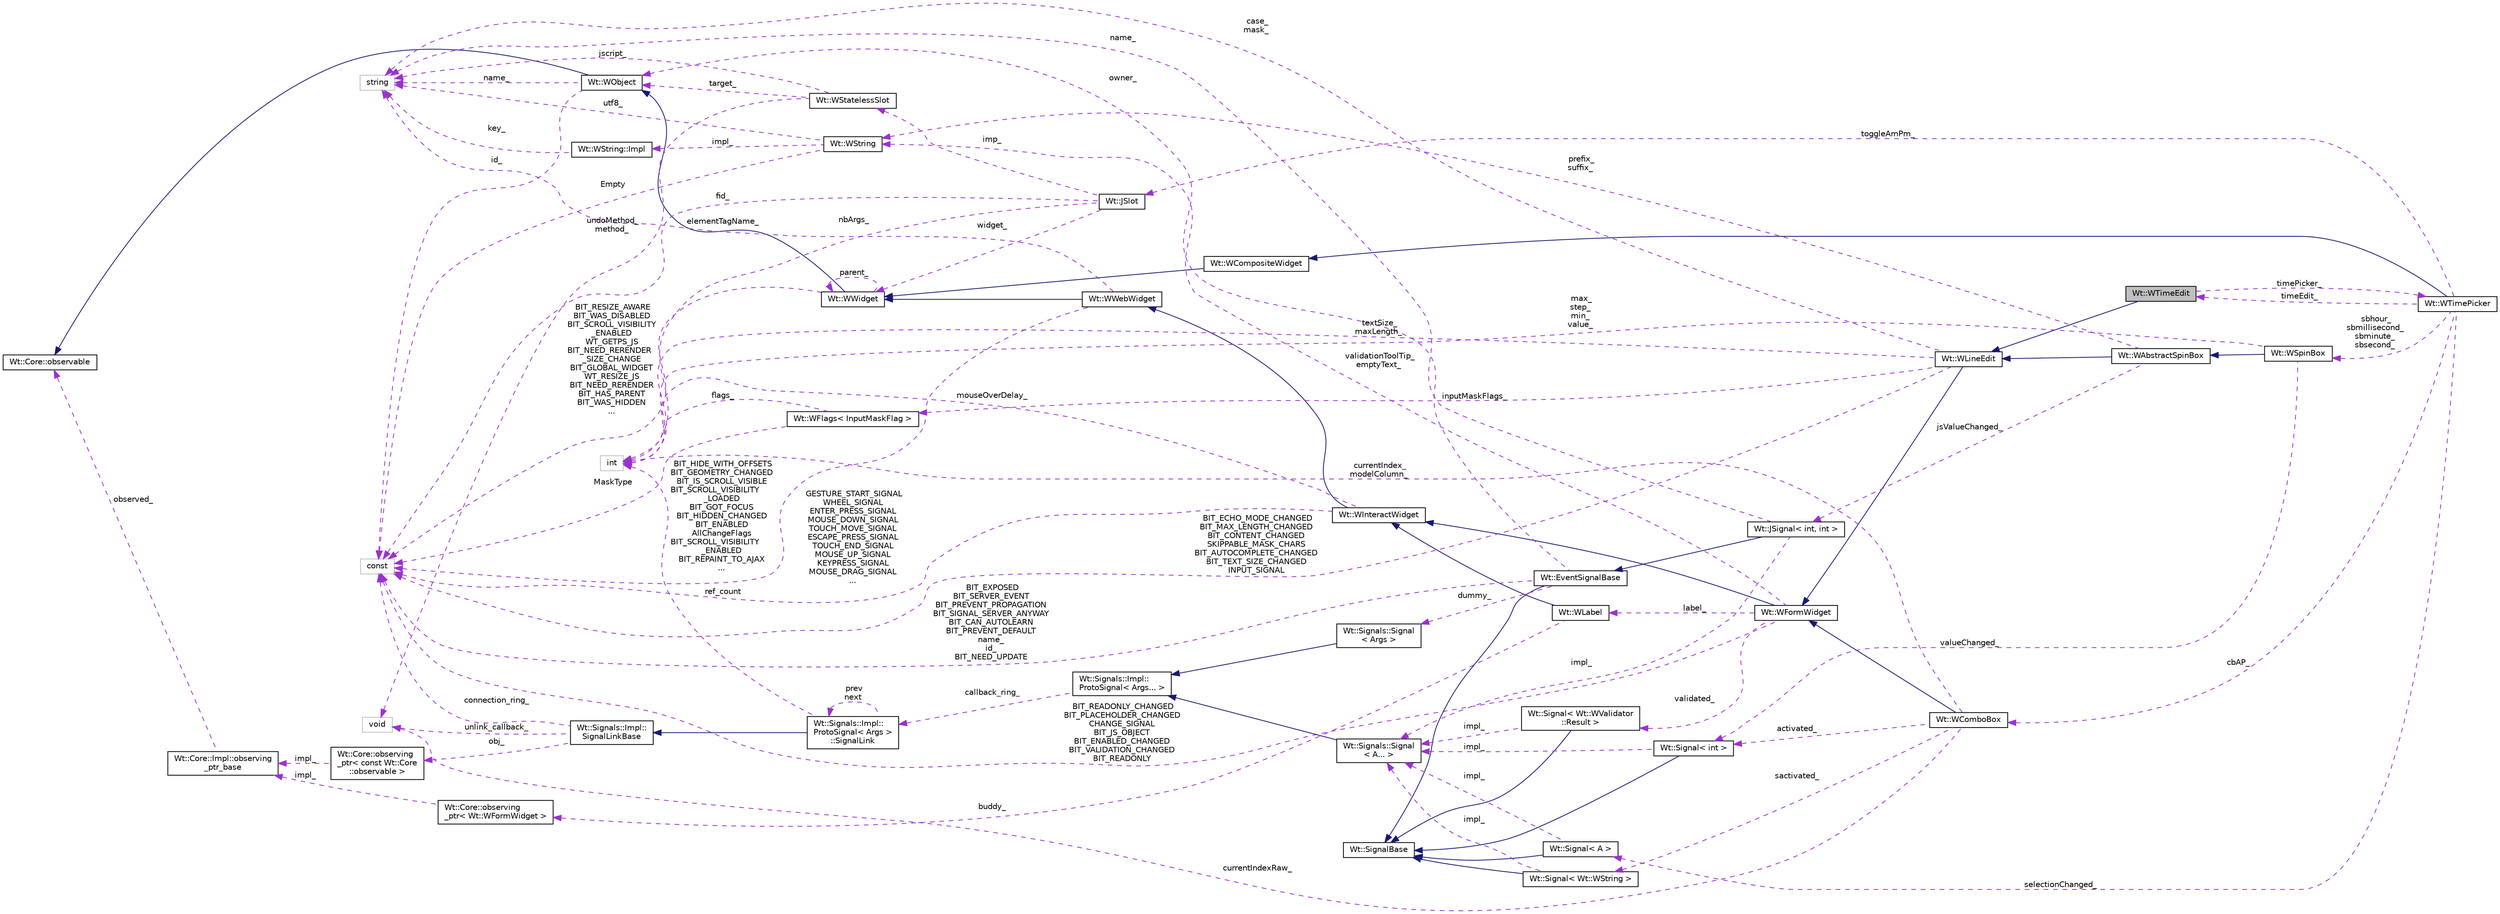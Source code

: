 digraph "Wt::WTimeEdit"
{
 // LATEX_PDF_SIZE
  edge [fontname="Helvetica",fontsize="10",labelfontname="Helvetica",labelfontsize="10"];
  node [fontname="Helvetica",fontsize="10",shape=record];
  rankdir="LR";
  Node1 [label="Wt::WTimeEdit",height=0.2,width=0.4,color="black", fillcolor="grey75", style="filled", fontcolor="black",tooltip="A Time field editor."];
  Node2 -> Node1 [dir="back",color="midnightblue",fontsize="10",style="solid",fontname="Helvetica"];
  Node2 [label="Wt::WLineEdit",height=0.2,width=0.4,color="black", fillcolor="white", style="filled",URL="$classWt_1_1WLineEdit.html",tooltip="A widget that provides a single line edit."];
  Node3 -> Node2 [dir="back",color="midnightblue",fontsize="10",style="solid",fontname="Helvetica"];
  Node3 [label="Wt::WFormWidget",height=0.2,width=0.4,color="black", fillcolor="white", style="filled",URL="$classWt_1_1WFormWidget.html",tooltip="An abstract widget that corresponds to an HTML form element."];
  Node4 -> Node3 [dir="back",color="midnightblue",fontsize="10",style="solid",fontname="Helvetica"];
  Node4 [label="Wt::WInteractWidget",height=0.2,width=0.4,color="black", fillcolor="white", style="filled",URL="$classWt_1_1WInteractWidget.html",tooltip="An abstract widget that can receive user-interface interaction."];
  Node5 -> Node4 [dir="back",color="midnightblue",fontsize="10",style="solid",fontname="Helvetica"];
  Node5 [label="Wt::WWebWidget",height=0.2,width=0.4,color="black", fillcolor="white", style="filled",URL="$classWt_1_1WWebWidget.html",tooltip="A base class for widgets with an HTML counterpart."];
  Node6 -> Node5 [dir="back",color="midnightblue",fontsize="10",style="solid",fontname="Helvetica"];
  Node6 [label="Wt::WWidget",height=0.2,width=0.4,color="black", fillcolor="white", style="filled",URL="$classWt_1_1WWidget.html",tooltip="The abstract base class for a user-interface component."];
  Node7 -> Node6 [dir="back",color="midnightblue",fontsize="10",style="solid",fontname="Helvetica"];
  Node7 [label="Wt::WObject",height=0.2,width=0.4,color="black", fillcolor="white", style="filled",URL="$classWt_1_1WObject.html",tooltip="A base class for objects that participate in the signal/slot system."];
  Node8 -> Node7 [dir="back",color="midnightblue",fontsize="10",style="solid",fontname="Helvetica"];
  Node8 [label="Wt::Core::observable",height=0.2,width=0.4,color="black", fillcolor="white", style="filled",URL="$classWt_1_1Core_1_1observable.html",tooltip="A base class for objects whose life-time can be tracked."];
  Node9 -> Node7 [dir="back",color="darkorchid3",fontsize="10",style="dashed",label=" name_" ,fontname="Helvetica"];
  Node9 [label="string",height=0.2,width=0.4,color="grey75", fillcolor="white", style="filled",tooltip=" "];
  Node10 -> Node7 [dir="back",color="darkorchid3",fontsize="10",style="dashed",label=" id_" ,fontname="Helvetica"];
  Node10 [label="const",height=0.2,width=0.4,color="grey75", fillcolor="white", style="filled",tooltip=" "];
  Node6 -> Node6 [dir="back",color="darkorchid3",fontsize="10",style="dashed",label=" parent_" ,fontname="Helvetica"];
  Node10 -> Node6 [dir="back",color="darkorchid3",fontsize="10",style="dashed",label=" BIT_RESIZE_AWARE\nBIT_WAS_DISABLED\nBIT_SCROLL_VISIBILITY\l_ENABLED\nWT_GETPS_JS\nBIT_NEED_RERENDER\l_SIZE_CHANGE\nBIT_GLOBAL_WIDGET\nWT_RESIZE_JS\nBIT_NEED_RERENDER\nBIT_HAS_PARENT\nBIT_WAS_HIDDEN\n..." ,fontname="Helvetica"];
  Node9 -> Node5 [dir="back",color="darkorchid3",fontsize="10",style="dashed",label=" elementTagName_" ,fontname="Helvetica"];
  Node10 -> Node5 [dir="back",color="darkorchid3",fontsize="10",style="dashed",label=" BIT_HIDE_WITH_OFFSETS\nBIT_GEOMETRY_CHANGED\nBIT_IS_SCROLL_VISIBLE\nBIT_SCROLL_VISIBILITY\l_LOADED\nBIT_GOT_FOCUS\nBIT_HIDDEN_CHANGED\nBIT_ENABLED\nAllChangeFlags\nBIT_SCROLL_VISIBILITY\l_ENABLED\nBIT_REPAINT_TO_AJAX\n..." ,fontname="Helvetica"];
  Node11 -> Node4 [dir="back",color="darkorchid3",fontsize="10",style="dashed",label=" mouseOverDelay_" ,fontname="Helvetica"];
  Node11 [label="int",height=0.2,width=0.4,color="grey75", fillcolor="white", style="filled",tooltip=" "];
  Node10 -> Node4 [dir="back",color="darkorchid3",fontsize="10",style="dashed",label=" GESTURE_START_SIGNAL\nWHEEL_SIGNAL\nENTER_PRESS_SIGNAL\nMOUSE_DOWN_SIGNAL\nTOUCH_MOVE_SIGNAL\nESCAPE_PRESS_SIGNAL\nTOUCH_END_SIGNAL\nMOUSE_UP_SIGNAL\nKEYPRESS_SIGNAL\nMOUSE_DRAG_SIGNAL\n..." ,fontname="Helvetica"];
  Node12 -> Node3 [dir="back",color="darkorchid3",fontsize="10",style="dashed",label=" validationToolTip_\nemptyText_" ,fontname="Helvetica"];
  Node12 [label="Wt::WString",height=0.2,width=0.4,color="black", fillcolor="white", style="filled",URL="$classWt_1_1WString.html",tooltip="A value class which describes a locale-aware unicode string."];
  Node13 -> Node12 [dir="back",color="darkorchid3",fontsize="10",style="dashed",label=" impl_" ,fontname="Helvetica"];
  Node13 [label="Wt::WString::Impl",height=0.2,width=0.4,color="black", fillcolor="white", style="filled",URL="$structWt_1_1WString_1_1Impl.html",tooltip=" "];
  Node9 -> Node13 [dir="back",color="darkorchid3",fontsize="10",style="dashed",label=" key_" ,fontname="Helvetica"];
  Node9 -> Node12 [dir="back",color="darkorchid3",fontsize="10",style="dashed",label=" utf8_" ,fontname="Helvetica"];
  Node10 -> Node12 [dir="back",color="darkorchid3",fontsize="10",style="dashed",label=" Empty" ,fontname="Helvetica"];
  Node14 -> Node3 [dir="back",color="darkorchid3",fontsize="10",style="dashed",label=" label_" ,fontname="Helvetica"];
  Node14 [label="Wt::WLabel",height=0.2,width=0.4,color="black", fillcolor="white", style="filled",URL="$classWt_1_1WLabel.html",tooltip="A label for a form field."];
  Node4 -> Node14 [dir="back",color="midnightblue",fontsize="10",style="solid",fontname="Helvetica"];
  Node15 -> Node14 [dir="back",color="darkorchid3",fontsize="10",style="dashed",label=" buddy_" ,fontname="Helvetica"];
  Node15 [label="Wt::Core::observing\l_ptr\< Wt::WFormWidget \>",height=0.2,width=0.4,color="black", fillcolor="white", style="filled",URL="$classWt_1_1Core_1_1observing__ptr.html",tooltip=" "];
  Node16 -> Node15 [dir="back",color="darkorchid3",fontsize="10",style="dashed",label=" impl_" ,fontname="Helvetica"];
  Node16 [label="Wt::Core::Impl::observing\l_ptr_base",height=0.2,width=0.4,color="black", fillcolor="white", style="filled",URL="$structWt_1_1Core_1_1Impl_1_1observing__ptr__base.html",tooltip=" "];
  Node8 -> Node16 [dir="back",color="darkorchid3",fontsize="10",style="dashed",label=" observed_" ,fontname="Helvetica"];
  Node17 -> Node3 [dir="back",color="darkorchid3",fontsize="10",style="dashed",label=" validated_" ,fontname="Helvetica"];
  Node17 [label="Wt::Signal\< Wt::WValidator\l::Result \>",height=0.2,width=0.4,color="black", fillcolor="white", style="filled",URL="$classWt_1_1Signal.html",tooltip=" "];
  Node18 -> Node17 [dir="back",color="midnightblue",fontsize="10",style="solid",fontname="Helvetica"];
  Node18 [label="Wt::SignalBase",height=0.2,width=0.4,color="black", fillcolor="white", style="filled",URL="$classWt_1_1SignalBase.html",tooltip="Abstract base class of a signal."];
  Node19 -> Node17 [dir="back",color="darkorchid3",fontsize="10",style="dashed",label=" impl_" ,fontname="Helvetica"];
  Node19 [label="Wt::Signals::Signal\l\< A... \>",height=0.2,width=0.4,color="black", fillcolor="white", style="filled",URL="$structWt_1_1Signals_1_1Signal.html",tooltip=" "];
  Node20 -> Node19 [dir="back",color="midnightblue",fontsize="10",style="solid",fontname="Helvetica"];
  Node20 [label="Wt::Signals::Impl::\lProtoSignal\< Args... \>",height=0.2,width=0.4,color="black", fillcolor="white", style="filled",URL="$classWt_1_1Signals_1_1Impl_1_1ProtoSignal.html",tooltip=" "];
  Node21 -> Node20 [dir="back",color="darkorchid3",fontsize="10",style="dashed",label=" callback_ring_" ,fontname="Helvetica"];
  Node21 [label="Wt::Signals::Impl::\lProtoSignal\< Args \>\l::SignalLink",height=0.2,width=0.4,color="black", fillcolor="white", style="filled",URL="$structWt_1_1Signals_1_1Impl_1_1ProtoSignal_1_1SignalLink.html",tooltip=" "];
  Node22 -> Node21 [dir="back",color="midnightblue",fontsize="10",style="solid",fontname="Helvetica"];
  Node22 [label="Wt::Signals::Impl::\lSignalLinkBase",height=0.2,width=0.4,color="black", fillcolor="white", style="filled",URL="$classWt_1_1Signals_1_1Impl_1_1SignalLinkBase.html",tooltip=" "];
  Node23 -> Node22 [dir="back",color="darkorchid3",fontsize="10",style="dashed",label=" unlink_callback_" ,fontname="Helvetica"];
  Node23 [label="void",height=0.2,width=0.4,color="grey75", fillcolor="white", style="filled",tooltip=" "];
  Node24 -> Node22 [dir="back",color="darkorchid3",fontsize="10",style="dashed",label=" obj_" ,fontname="Helvetica"];
  Node24 [label="Wt::Core::observing\l_ptr\< const Wt::Core\l::observable \>",height=0.2,width=0.4,color="black", fillcolor="white", style="filled",URL="$classWt_1_1Core_1_1observing__ptr.html",tooltip=" "];
  Node16 -> Node24 [dir="back",color="darkorchid3",fontsize="10",style="dashed",label=" impl_" ,fontname="Helvetica"];
  Node10 -> Node22 [dir="back",color="darkorchid3",fontsize="10",style="dashed",label=" connection_ring_" ,fontname="Helvetica"];
  Node11 -> Node21 [dir="back",color="darkorchid3",fontsize="10",style="dashed",label=" ref_count" ,fontname="Helvetica"];
  Node21 -> Node21 [dir="back",color="darkorchid3",fontsize="10",style="dashed",label=" prev\nnext" ,fontname="Helvetica"];
  Node10 -> Node3 [dir="back",color="darkorchid3",fontsize="10",style="dashed",label=" BIT_READONLY_CHANGED\nBIT_PLACEHOLDER_CHANGED\nCHANGE_SIGNAL\nBIT_JS_OBJECT\nBIT_ENABLED_CHANGED\nBIT_VALIDATION_CHANGED\nBIT_READONLY" ,fontname="Helvetica"];
  Node25 -> Node2 [dir="back",color="darkorchid3",fontsize="10",style="dashed",label=" inputMaskFlags_" ,fontname="Helvetica"];
  Node25 [label="Wt::WFlags\< InputMaskFlag \>",height=0.2,width=0.4,color="black", fillcolor="white", style="filled",URL="$classWt_1_1WFlags.html",tooltip=" "];
  Node11 -> Node25 [dir="back",color="darkorchid3",fontsize="10",style="dashed",label=" flags_" ,fontname="Helvetica"];
  Node10 -> Node25 [dir="back",color="darkorchid3",fontsize="10",style="dashed",label=" MaskType" ,fontname="Helvetica"];
  Node11 -> Node2 [dir="back",color="darkorchid3",fontsize="10",style="dashed",label=" textSize_\nmaxLength_" ,fontname="Helvetica"];
  Node9 -> Node2 [dir="back",color="darkorchid3",fontsize="10",style="dashed",label=" case_\nmask_" ,fontname="Helvetica"];
  Node10 -> Node2 [dir="back",color="darkorchid3",fontsize="10",style="dashed",label=" BIT_ECHO_MODE_CHANGED\nBIT_MAX_LENGTH_CHANGED\nBIT_CONTENT_CHANGED\nSKIPPABLE_MASK_CHARS\nBIT_AUTOCOMPLETE_CHANGED\nBIT_TEXT_SIZE_CHANGED\nINPUT_SIGNAL" ,fontname="Helvetica"];
  Node26 -> Node1 [dir="back",color="darkorchid3",fontsize="10",style="dashed",label=" timePicker_" ,fontname="Helvetica"];
  Node26 [label="Wt::WTimePicker",height=0.2,width=0.4,color="black", fillcolor="white", style="filled",URL="$classWt_1_1WTimePicker.html",tooltip=" "];
  Node27 -> Node26 [dir="back",color="midnightblue",fontsize="10",style="solid",fontname="Helvetica"];
  Node27 [label="Wt::WCompositeWidget",height=0.2,width=0.4,color="black", fillcolor="white", style="filled",URL="$classWt_1_1WCompositeWidget.html",tooltip="A widget that hides the implementation of composite widgets."];
  Node6 -> Node27 [dir="back",color="midnightblue",fontsize="10",style="solid",fontname="Helvetica"];
  Node28 -> Node26 [dir="back",color="darkorchid3",fontsize="10",style="dashed",label=" toggleAmPm_" ,fontname="Helvetica"];
  Node28 [label="Wt::JSlot",height=0.2,width=0.4,color="black", fillcolor="white", style="filled",URL="$classWt_1_1JSlot.html",tooltip="A slot that is only implemented in client side JavaScript code."];
  Node29 -> Node28 [dir="back",color="darkorchid3",fontsize="10",style="dashed",label=" imp_" ,fontname="Helvetica"];
  Node29 [label="Wt::WStatelessSlot",height=0.2,width=0.4,color="black", fillcolor="white", style="filled",URL="$classWt_1_1WStatelessSlot.html",tooltip=" "];
  Node7 -> Node29 [dir="back",color="darkorchid3",fontsize="10",style="dashed",label=" target_" ,fontname="Helvetica"];
  Node23 -> Node29 [dir="back",color="darkorchid3",fontsize="10",style="dashed",label=" undoMethod_\nmethod_" ,fontname="Helvetica"];
  Node9 -> Node29 [dir="back",color="darkorchid3",fontsize="10",style="dashed",label=" jscript_" ,fontname="Helvetica"];
  Node11 -> Node28 [dir="back",color="darkorchid3",fontsize="10",style="dashed",label=" nbArgs_" ,fontname="Helvetica"];
  Node6 -> Node28 [dir="back",color="darkorchid3",fontsize="10",style="dashed",label=" widget_" ,fontname="Helvetica"];
  Node10 -> Node28 [dir="back",color="darkorchid3",fontsize="10",style="dashed",label=" fid_" ,fontname="Helvetica"];
  Node30 -> Node26 [dir="back",color="darkorchid3",fontsize="10",style="dashed",label=" selectionChanged_" ,fontname="Helvetica"];
  Node30 [label="Wt::Signal\< A \>",height=0.2,width=0.4,color="black", fillcolor="white", style="filled",URL="$classWt_1_1Signal.html",tooltip="A signal that propagates events to listeners."];
  Node18 -> Node30 [dir="back",color="midnightblue",fontsize="10",style="solid",fontname="Helvetica"];
  Node19 -> Node30 [dir="back",color="darkorchid3",fontsize="10",style="dashed",label=" impl_" ,fontname="Helvetica"];
  Node31 -> Node26 [dir="back",color="darkorchid3",fontsize="10",style="dashed",label=" cbAP_" ,fontname="Helvetica"];
  Node31 [label="Wt::WComboBox",height=0.2,width=0.4,color="black", fillcolor="white", style="filled",URL="$classWt_1_1WComboBox.html",tooltip="A widget that provides a drop-down combo-box control."];
  Node3 -> Node31 [dir="back",color="midnightblue",fontsize="10",style="solid",fontname="Helvetica"];
  Node32 -> Node31 [dir="back",color="darkorchid3",fontsize="10",style="dashed",label=" sactivated_" ,fontname="Helvetica"];
  Node32 [label="Wt::Signal\< Wt::WString \>",height=0.2,width=0.4,color="black", fillcolor="white", style="filled",URL="$classWt_1_1Signal.html",tooltip=" "];
  Node18 -> Node32 [dir="back",color="midnightblue",fontsize="10",style="solid",fontname="Helvetica"];
  Node19 -> Node32 [dir="back",color="darkorchid3",fontsize="10",style="dashed",label=" impl_" ,fontname="Helvetica"];
  Node33 -> Node31 [dir="back",color="darkorchid3",fontsize="10",style="dashed",label=" activated_" ,fontname="Helvetica"];
  Node33 [label="Wt::Signal\< int \>",height=0.2,width=0.4,color="black", fillcolor="white", style="filled",URL="$classWt_1_1Signal.html",tooltip=" "];
  Node18 -> Node33 [dir="back",color="midnightblue",fontsize="10",style="solid",fontname="Helvetica"];
  Node19 -> Node33 [dir="back",color="darkorchid3",fontsize="10",style="dashed",label=" impl_" ,fontname="Helvetica"];
  Node23 -> Node31 [dir="back",color="darkorchid3",fontsize="10",style="dashed",label=" currentIndexRaw_" ,fontname="Helvetica"];
  Node11 -> Node31 [dir="back",color="darkorchid3",fontsize="10",style="dashed",label=" currentIndex_\nmodelColumn_" ,fontname="Helvetica"];
  Node34 -> Node26 [dir="back",color="darkorchid3",fontsize="10",style="dashed",label=" sbhour_\nsbmillisecond_\nsbminute_\nsbsecond_" ,fontname="Helvetica"];
  Node34 [label="Wt::WSpinBox",height=0.2,width=0.4,color="black", fillcolor="white", style="filled",URL="$classWt_1_1WSpinBox.html",tooltip="An input control for integer numbers."];
  Node35 -> Node34 [dir="back",color="midnightblue",fontsize="10",style="solid",fontname="Helvetica"];
  Node35 [label="Wt::WAbstractSpinBox",height=0.2,width=0.4,color="black", fillcolor="white", style="filled",URL="$classWt_1_1WAbstractSpinBox.html",tooltip="An abstract spin box."];
  Node2 -> Node35 [dir="back",color="midnightblue",fontsize="10",style="solid",fontname="Helvetica"];
  Node12 -> Node35 [dir="back",color="darkorchid3",fontsize="10",style="dashed",label=" prefix_\nsuffix_" ,fontname="Helvetica"];
  Node36 -> Node35 [dir="back",color="darkorchid3",fontsize="10",style="dashed",label=" jsValueChanged_" ,fontname="Helvetica"];
  Node36 [label="Wt::JSignal\< int, int \>",height=0.2,width=0.4,color="black", fillcolor="white", style="filled",URL="$classWt_1_1JSignal.html",tooltip=" "];
  Node37 -> Node36 [dir="back",color="midnightblue",fontsize="10",style="solid",fontname="Helvetica"];
  Node37 [label="Wt::EventSignalBase",height=0.2,width=0.4,color="black", fillcolor="white", style="filled",URL="$classWt_1_1EventSignalBase.html",tooltip="Abstract base class of an event signal."];
  Node18 -> Node37 [dir="back",color="midnightblue",fontsize="10",style="solid",fontname="Helvetica"];
  Node7 -> Node37 [dir="back",color="darkorchid3",fontsize="10",style="dashed",label=" owner_" ,fontname="Helvetica"];
  Node38 -> Node37 [dir="back",color="darkorchid3",fontsize="10",style="dashed",label=" dummy_" ,fontname="Helvetica"];
  Node38 [label="Wt::Signals::Signal\l\< Args \>",height=0.2,width=0.4,color="black", fillcolor="white", style="filled",URL="$structWt_1_1Signals_1_1Signal.html",tooltip=" "];
  Node20 -> Node38 [dir="back",color="midnightblue",fontsize="10",style="solid",fontname="Helvetica"];
  Node10 -> Node37 [dir="back",color="darkorchid3",fontsize="10",style="dashed",label=" BIT_EXPOSED\nBIT_SERVER_EVENT\nBIT_PREVENT_PROPAGATION\nBIT_SIGNAL_SERVER_ANYWAY\nBIT_CAN_AUTOLEARN\nBIT_PREVENT_DEFAULT\nname_\nid_\nBIT_NEED_UPDATE" ,fontname="Helvetica"];
  Node9 -> Node36 [dir="back",color="darkorchid3",fontsize="10",style="dashed",label=" name_" ,fontname="Helvetica"];
  Node19 -> Node36 [dir="back",color="darkorchid3",fontsize="10",style="dashed",label=" impl_" ,fontname="Helvetica"];
  Node33 -> Node34 [dir="back",color="darkorchid3",fontsize="10",style="dashed",label=" valueChanged_" ,fontname="Helvetica"];
  Node11 -> Node34 [dir="back",color="darkorchid3",fontsize="10",style="dashed",label=" max_\nstep_\nmin_\nvalue_" ,fontname="Helvetica"];
  Node1 -> Node26 [dir="back",color="darkorchid3",fontsize="10",style="dashed",label=" timeEdit_" ,fontname="Helvetica"];
}

